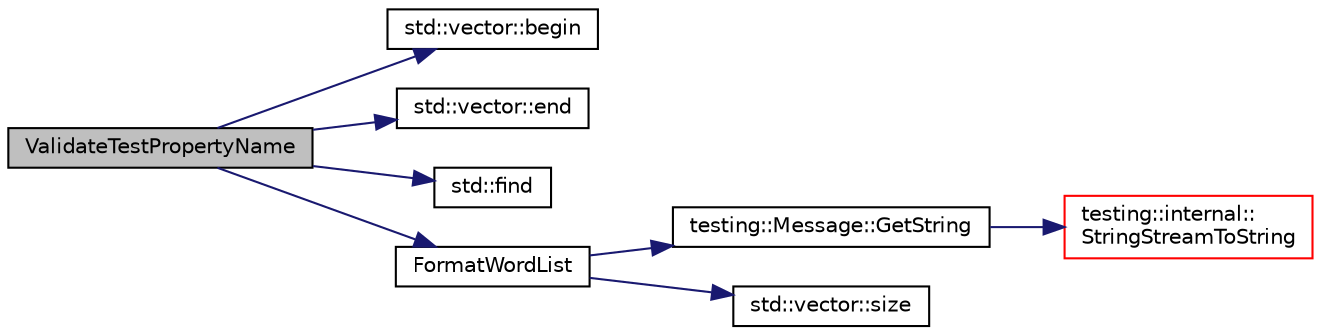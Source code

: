 digraph "ValidateTestPropertyName"
{
 // INTERACTIVE_SVG=YES
 // LATEX_PDF_SIZE
  bgcolor="transparent";
  edge [fontname="Helvetica",fontsize="10",labelfontname="Helvetica",labelfontsize="10"];
  node [fontname="Helvetica",fontsize="10",shape=record];
  rankdir="LR";
  Node1 [label="ValidateTestPropertyName",height=0.2,width=0.4,color="black", fillcolor="grey75", style="filled", fontcolor="black",tooltip=" "];
  Node1 -> Node2 [color="midnightblue",fontsize="10",style="solid",fontname="Helvetica"];
  Node2 [label="std::vector::begin",height=0.2,width=0.4,color="black",URL="/Users/shi-rongliu/html_book_20190607/cppreference-doxygen-web.tag.xml$cpp/container/vector/begin.html#",tooltip=" "];
  Node1 -> Node3 [color="midnightblue",fontsize="10",style="solid",fontname="Helvetica"];
  Node3 [label="std::vector::end",height=0.2,width=0.4,color="black",URL="/Users/shi-rongliu/html_book_20190607/cppreference-doxygen-web.tag.xml$cpp/container/vector/end.html#",tooltip=" "];
  Node1 -> Node4 [color="midnightblue",fontsize="10",style="solid",fontname="Helvetica"];
  Node4 [label="std::find",height=0.2,width=0.4,color="black",URL="/Users/shi-rongliu/html_book_20190607/cppreference-doxygen-web.tag.xml$cpp/algorithm/find.html#",tooltip=" "];
  Node1 -> Node5 [color="midnightblue",fontsize="10",style="solid",fontname="Helvetica"];
  Node5 [label="FormatWordList",height=0.2,width=0.4,color="black",URL="$d0/d75/namespacetesting_a4354761948a5cf56fdf905418a0f78f1.html#a4354761948a5cf56fdf905418a0f78f1",tooltip=" "];
  Node5 -> Node6 [color="midnightblue",fontsize="10",style="solid",fontname="Helvetica"];
  Node6 [label="testing::Message::GetString",height=0.2,width=0.4,color="black",URL="$d3/d98/classtesting_1_1Message_a764f99b38cb3cd18ab87c5261321e063.html#a764f99b38cb3cd18ab87c5261321e063",tooltip=" "];
  Node6 -> Node7 [color="midnightblue",fontsize="10",style="solid",fontname="Helvetica"];
  Node7 [label="testing::internal::\lStringStreamToString",height=0.2,width=0.4,color="red",URL="$d0/da7/namespacetesting_1_1internal_a9743f1da2e8f7a4a8178ec9595a56112.html#a9743f1da2e8f7a4a8178ec9595a56112",tooltip=" "];
  Node5 -> Node10 [color="midnightblue",fontsize="10",style="solid",fontname="Helvetica"];
  Node10 [label="std::vector::size",height=0.2,width=0.4,color="black",URL="/Users/shi-rongliu/html_book_20190607/cppreference-doxygen-web.tag.xml$cpp/container/vector/size.html#",tooltip=" "];
}
